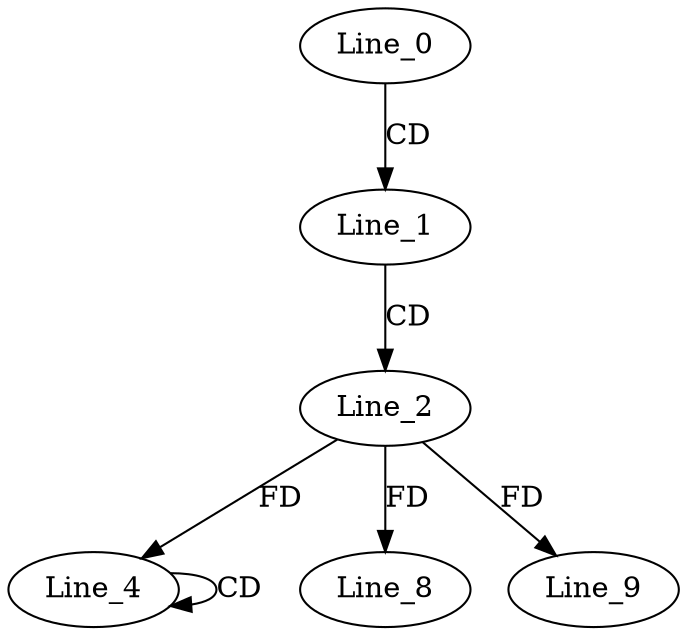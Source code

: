 digraph G {
  Line_0;
  Line_1;
  Line_2;
  Line_4;
  Line_4;
  Line_8;
  Line_9;
  Line_0 -> Line_1 [ label="CD" ];
  Line_1 -> Line_2 [ label="CD" ];
  Line_4 -> Line_4 [ label="CD" ];
  Line_2 -> Line_4 [ label="FD" ];
  Line_2 -> Line_8 [ label="FD" ];
  Line_2 -> Line_9 [ label="FD" ];
}
